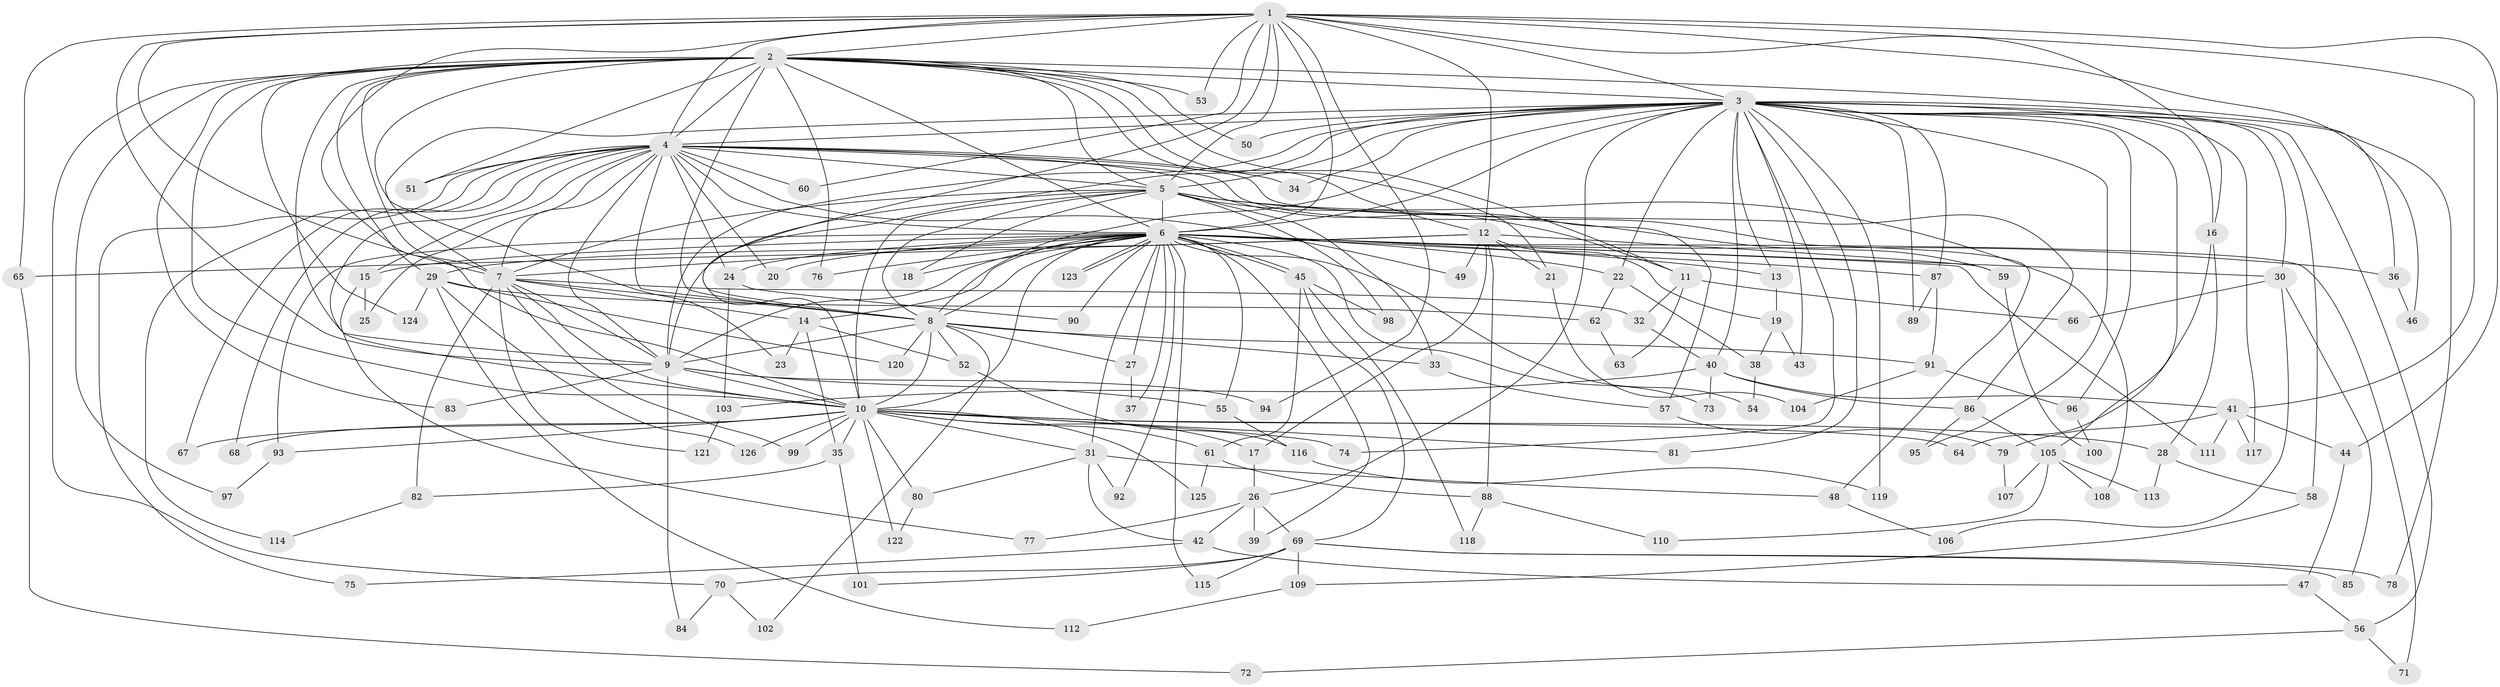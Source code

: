 // Generated by graph-tools (version 1.1) at 2025/10/02/27/25 16:10:57]
// undirected, 126 vertices, 277 edges
graph export_dot {
graph [start="1"]
  node [color=gray90,style=filled];
  1;
  2;
  3;
  4;
  5;
  6;
  7;
  8;
  9;
  10;
  11;
  12;
  13;
  14;
  15;
  16;
  17;
  18;
  19;
  20;
  21;
  22;
  23;
  24;
  25;
  26;
  27;
  28;
  29;
  30;
  31;
  32;
  33;
  34;
  35;
  36;
  37;
  38;
  39;
  40;
  41;
  42;
  43;
  44;
  45;
  46;
  47;
  48;
  49;
  50;
  51;
  52;
  53;
  54;
  55;
  56;
  57;
  58;
  59;
  60;
  61;
  62;
  63;
  64;
  65;
  66;
  67;
  68;
  69;
  70;
  71;
  72;
  73;
  74;
  75;
  76;
  77;
  78;
  79;
  80;
  81;
  82;
  83;
  84;
  85;
  86;
  87;
  88;
  89;
  90;
  91;
  92;
  93;
  94;
  95;
  96;
  97;
  98;
  99;
  100;
  101;
  102;
  103;
  104;
  105;
  106;
  107;
  108;
  109;
  110;
  111;
  112;
  113;
  114;
  115;
  116;
  117;
  118;
  119;
  120;
  121;
  122;
  123;
  124;
  125;
  126;
  1 -- 2;
  1 -- 3;
  1 -- 4;
  1 -- 5;
  1 -- 6;
  1 -- 7;
  1 -- 8;
  1 -- 9;
  1 -- 10;
  1 -- 12;
  1 -- 16;
  1 -- 41;
  1 -- 44;
  1 -- 46;
  1 -- 53;
  1 -- 60;
  1 -- 65;
  1 -- 94;
  2 -- 3;
  2 -- 4;
  2 -- 5;
  2 -- 6;
  2 -- 7;
  2 -- 8;
  2 -- 9;
  2 -- 10;
  2 -- 11;
  2 -- 12;
  2 -- 21;
  2 -- 23;
  2 -- 29;
  2 -- 36;
  2 -- 50;
  2 -- 51;
  2 -- 53;
  2 -- 70;
  2 -- 76;
  2 -- 83;
  2 -- 97;
  2 -- 124;
  3 -- 4;
  3 -- 5;
  3 -- 6;
  3 -- 7;
  3 -- 8;
  3 -- 9;
  3 -- 10;
  3 -- 13;
  3 -- 16;
  3 -- 22;
  3 -- 26;
  3 -- 30;
  3 -- 34;
  3 -- 40;
  3 -- 43;
  3 -- 50;
  3 -- 56;
  3 -- 58;
  3 -- 74;
  3 -- 78;
  3 -- 81;
  3 -- 87;
  3 -- 89;
  3 -- 95;
  3 -- 96;
  3 -- 105;
  3 -- 117;
  3 -- 119;
  4 -- 5;
  4 -- 6;
  4 -- 7;
  4 -- 8;
  4 -- 9;
  4 -- 10;
  4 -- 15;
  4 -- 20;
  4 -- 24;
  4 -- 25;
  4 -- 34;
  4 -- 48;
  4 -- 49;
  4 -- 51;
  4 -- 57;
  4 -- 60;
  4 -- 67;
  4 -- 68;
  4 -- 75;
  4 -- 86;
  4 -- 114;
  5 -- 6;
  5 -- 7;
  5 -- 8;
  5 -- 9;
  5 -- 10;
  5 -- 11;
  5 -- 18;
  5 -- 33;
  5 -- 59;
  5 -- 98;
  5 -- 108;
  6 -- 7;
  6 -- 8;
  6 -- 9;
  6 -- 10;
  6 -- 13;
  6 -- 14;
  6 -- 15;
  6 -- 18;
  6 -- 20;
  6 -- 22;
  6 -- 24;
  6 -- 27;
  6 -- 30;
  6 -- 31;
  6 -- 36;
  6 -- 37;
  6 -- 39;
  6 -- 45;
  6 -- 45;
  6 -- 54;
  6 -- 55;
  6 -- 71;
  6 -- 73;
  6 -- 76;
  6 -- 87;
  6 -- 90;
  6 -- 92;
  6 -- 93;
  6 -- 111;
  6 -- 115;
  6 -- 123;
  6 -- 123;
  7 -- 8;
  7 -- 9;
  7 -- 10;
  7 -- 14;
  7 -- 32;
  7 -- 82;
  7 -- 99;
  7 -- 121;
  8 -- 9;
  8 -- 10;
  8 -- 27;
  8 -- 33;
  8 -- 52;
  8 -- 91;
  8 -- 102;
  8 -- 120;
  9 -- 10;
  9 -- 55;
  9 -- 83;
  9 -- 84;
  9 -- 94;
  10 -- 17;
  10 -- 28;
  10 -- 31;
  10 -- 35;
  10 -- 61;
  10 -- 64;
  10 -- 67;
  10 -- 68;
  10 -- 74;
  10 -- 80;
  10 -- 81;
  10 -- 93;
  10 -- 99;
  10 -- 122;
  10 -- 125;
  10 -- 126;
  11 -- 32;
  11 -- 63;
  11 -- 66;
  12 -- 17;
  12 -- 19;
  12 -- 21;
  12 -- 29;
  12 -- 49;
  12 -- 59;
  12 -- 65;
  12 -- 88;
  13 -- 19;
  14 -- 23;
  14 -- 35;
  14 -- 52;
  15 -- 25;
  15 -- 77;
  16 -- 28;
  16 -- 64;
  17 -- 26;
  19 -- 38;
  19 -- 43;
  21 -- 104;
  22 -- 38;
  22 -- 62;
  24 -- 90;
  24 -- 103;
  26 -- 39;
  26 -- 42;
  26 -- 69;
  26 -- 77;
  27 -- 37;
  28 -- 58;
  28 -- 113;
  29 -- 62;
  29 -- 112;
  29 -- 120;
  29 -- 124;
  29 -- 126;
  30 -- 66;
  30 -- 85;
  30 -- 106;
  31 -- 42;
  31 -- 48;
  31 -- 80;
  31 -- 92;
  32 -- 40;
  33 -- 57;
  35 -- 82;
  35 -- 101;
  36 -- 46;
  38 -- 54;
  40 -- 41;
  40 -- 73;
  40 -- 86;
  40 -- 103;
  41 -- 44;
  41 -- 79;
  41 -- 111;
  41 -- 117;
  42 -- 47;
  42 -- 75;
  44 -- 47;
  45 -- 61;
  45 -- 69;
  45 -- 98;
  45 -- 118;
  47 -- 56;
  48 -- 106;
  52 -- 116;
  55 -- 116;
  56 -- 71;
  56 -- 72;
  57 -- 79;
  58 -- 109;
  59 -- 100;
  61 -- 88;
  61 -- 125;
  62 -- 63;
  65 -- 72;
  69 -- 70;
  69 -- 78;
  69 -- 85;
  69 -- 101;
  69 -- 109;
  69 -- 115;
  70 -- 84;
  70 -- 102;
  79 -- 107;
  80 -- 122;
  82 -- 114;
  86 -- 95;
  86 -- 105;
  87 -- 89;
  87 -- 91;
  88 -- 110;
  88 -- 118;
  91 -- 96;
  91 -- 104;
  93 -- 97;
  96 -- 100;
  103 -- 121;
  105 -- 107;
  105 -- 108;
  105 -- 110;
  105 -- 113;
  109 -- 112;
  116 -- 119;
}
